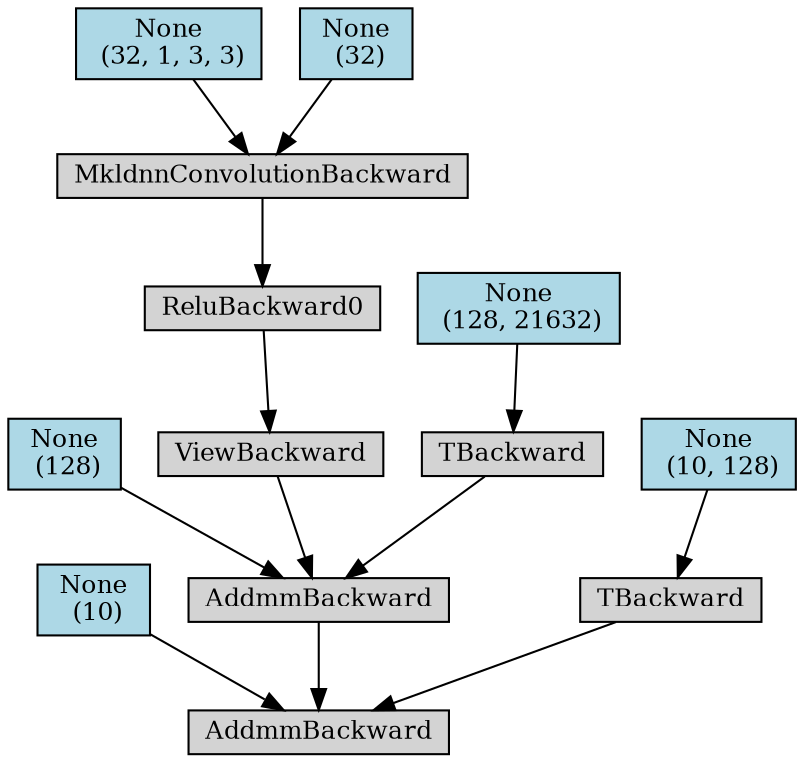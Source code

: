 digraph {
	graph [size="12,12"]
	node [align=left fontsize=12 height=0.2 ranksep=0.1 shape=box style=filled]
	140540322750992 [label=AddmmBackward]
	140538558665680 -> 140540322750992
	140538558665680 [label="None
 (10)" fillcolor=lightblue]
	140538558665744 -> 140540322750992
	140538558665744 [label=AddmmBackward]
	140538558666064 -> 140538558665744
	140538558666064 [label="None
 (128)" fillcolor=lightblue]
	140538558665808 -> 140538558665744
	140538558665808 [label=ViewBackward]
	140538558666320 -> 140538558665808
	140538558666320 [label=ReluBackward0]
	140540378919888 -> 140538558666320
	140540378919888 [label=MkldnnConvolutionBackward]
	140538558666512 -> 140540378919888
	140538558666512 [label="None
 (32, 1, 3, 3)" fillcolor=lightblue]
	140538558666576 -> 140540378919888
	140538558666576 [label="None
 (32)" fillcolor=lightblue]
	140538558666128 -> 140538558665744
	140538558666128 [label=TBackward]
	140538558665424 -> 140538558666128
	140538558665424 [label="None
 (128, 21632)" fillcolor=lightblue]
	140538558665488 -> 140540322750992
	140538558665488 [label=TBackward]
	140538558666192 -> 140538558665488
	140538558666192 [label="None
 (10, 128)" fillcolor=lightblue]
}
